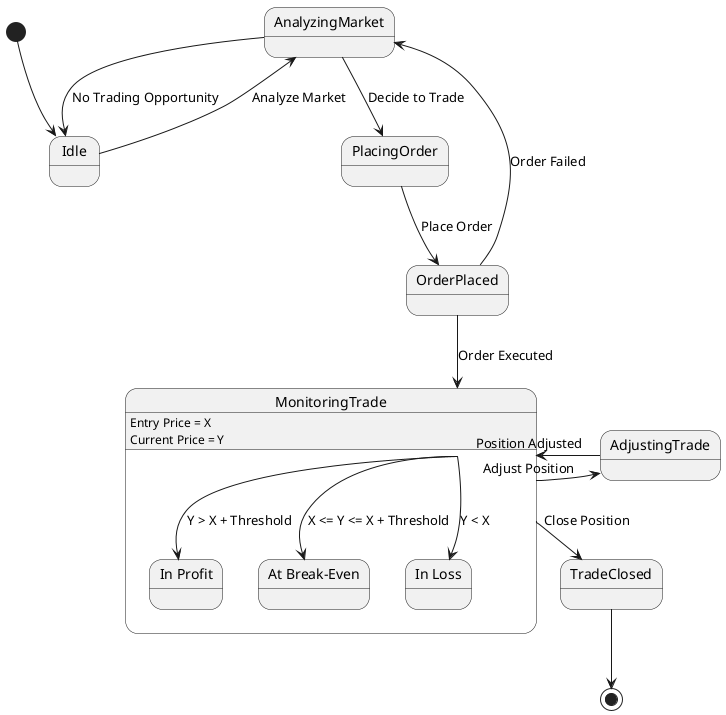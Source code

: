 @startuml
skinparam monochrome true

[*] --> Idle
Idle -down-> AnalyzingMarket : Analyze Market
AnalyzingMarket -down-> PlacingOrder : Decide to Trade
AnalyzingMarket -right-> Idle : No Trading Opportunity
PlacingOrder -down-> OrderPlaced : Place Order
OrderPlaced -down-> MonitoringTrade : Order Executed
OrderPlaced -left-> AnalyzingMarket : Order Failed
MonitoringTrade -down-> TradeClosed : Close Position
MonitoringTrade -right-> AdjustingTrade : Adjust Position
AdjustingTrade -left-> MonitoringTrade : Position Adjusted
TradeClosed -down-> [*]

state MonitoringTrade {
    state "In Profit" as InProfit
    state "At Break-Even" as AtBreakEven
    state "In Loss" as InLoss

    MonitoringTrade : Entry Price = X
    MonitoringTrade : Current Price = Y
    MonitoringTrade --> InProfit : Y > X + Threshold
    MonitoringTrade --> AtBreakEven : X <= Y <= X + Threshold
    MonitoringTrade --> InLoss : Y < X
}

@enduml